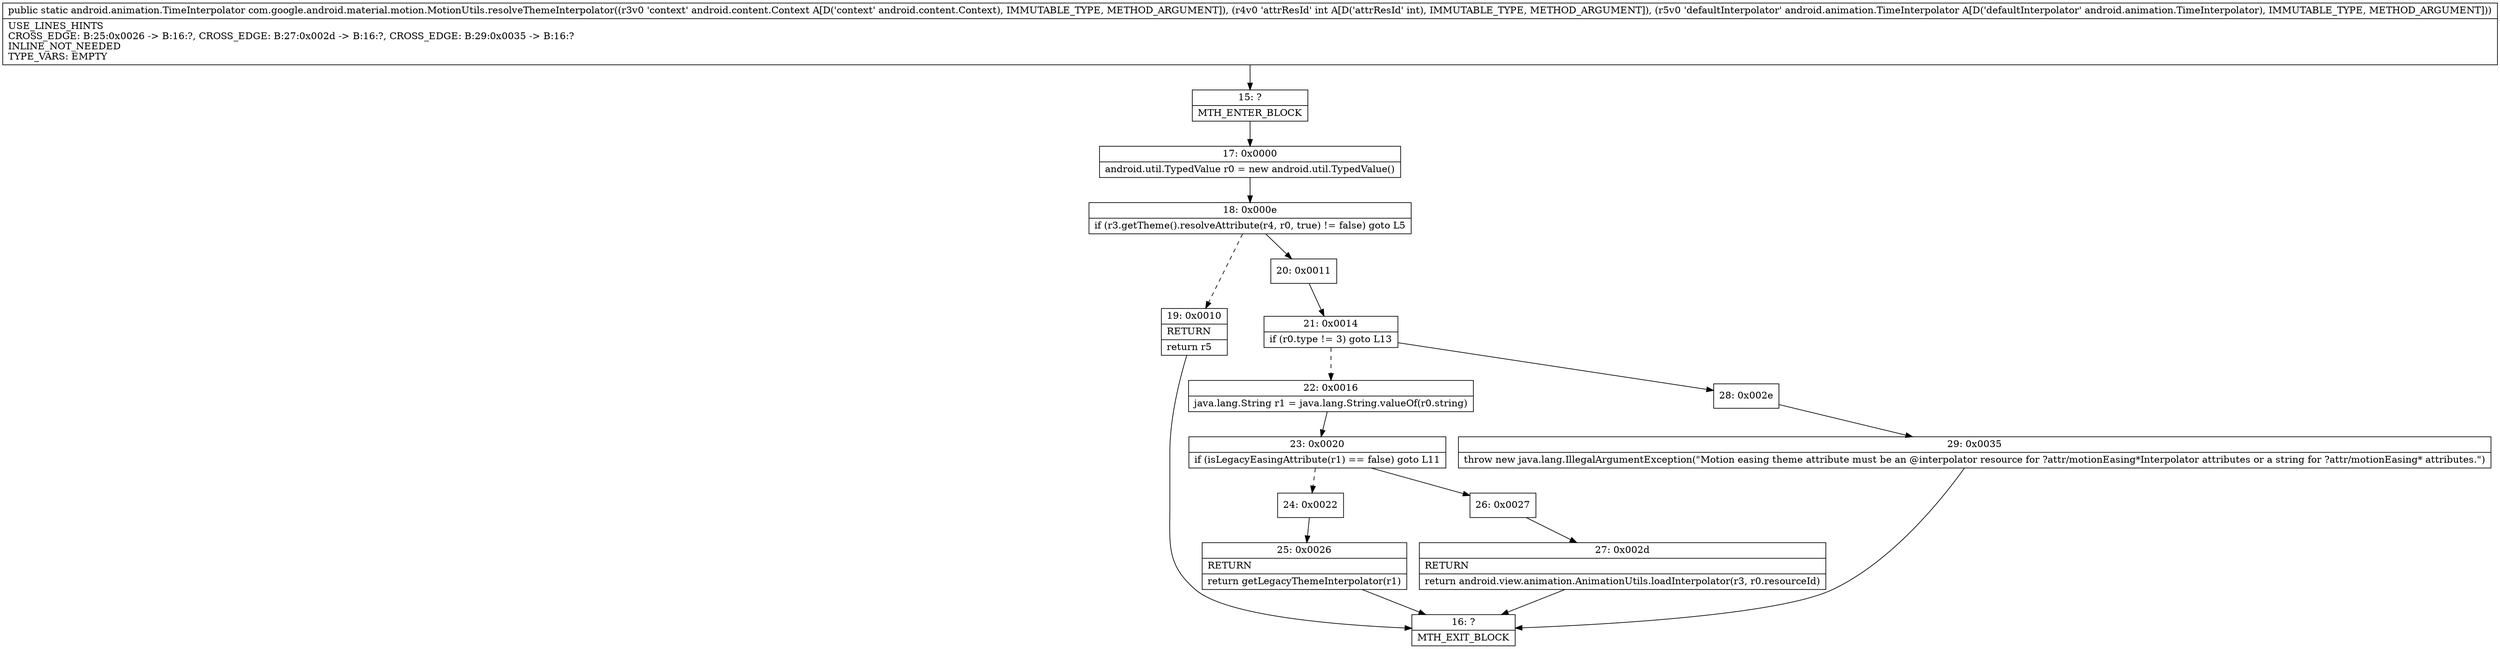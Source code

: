 digraph "CFG forcom.google.android.material.motion.MotionUtils.resolveThemeInterpolator(Landroid\/content\/Context;ILandroid\/animation\/TimeInterpolator;)Landroid\/animation\/TimeInterpolator;" {
Node_15 [shape=record,label="{15\:\ ?|MTH_ENTER_BLOCK\l}"];
Node_17 [shape=record,label="{17\:\ 0x0000|android.util.TypedValue r0 = new android.util.TypedValue()\l}"];
Node_18 [shape=record,label="{18\:\ 0x000e|if (r3.getTheme().resolveAttribute(r4, r0, true) != false) goto L5\l}"];
Node_19 [shape=record,label="{19\:\ 0x0010|RETURN\l|return r5\l}"];
Node_16 [shape=record,label="{16\:\ ?|MTH_EXIT_BLOCK\l}"];
Node_20 [shape=record,label="{20\:\ 0x0011}"];
Node_21 [shape=record,label="{21\:\ 0x0014|if (r0.type != 3) goto L13\l}"];
Node_22 [shape=record,label="{22\:\ 0x0016|java.lang.String r1 = java.lang.String.valueOf(r0.string)\l}"];
Node_23 [shape=record,label="{23\:\ 0x0020|if (isLegacyEasingAttribute(r1) == false) goto L11\l}"];
Node_24 [shape=record,label="{24\:\ 0x0022}"];
Node_25 [shape=record,label="{25\:\ 0x0026|RETURN\l|return getLegacyThemeInterpolator(r1)\l}"];
Node_26 [shape=record,label="{26\:\ 0x0027}"];
Node_27 [shape=record,label="{27\:\ 0x002d|RETURN\l|return android.view.animation.AnimationUtils.loadInterpolator(r3, r0.resourceId)\l}"];
Node_28 [shape=record,label="{28\:\ 0x002e}"];
Node_29 [shape=record,label="{29\:\ 0x0035|throw new java.lang.IllegalArgumentException(\"Motion easing theme attribute must be an @interpolator resource for ?attr\/motionEasing*Interpolator attributes or a string for ?attr\/motionEasing* attributes.\")\l}"];
MethodNode[shape=record,label="{public static android.animation.TimeInterpolator com.google.android.material.motion.MotionUtils.resolveThemeInterpolator((r3v0 'context' android.content.Context A[D('context' android.content.Context), IMMUTABLE_TYPE, METHOD_ARGUMENT]), (r4v0 'attrResId' int A[D('attrResId' int), IMMUTABLE_TYPE, METHOD_ARGUMENT]), (r5v0 'defaultInterpolator' android.animation.TimeInterpolator A[D('defaultInterpolator' android.animation.TimeInterpolator), IMMUTABLE_TYPE, METHOD_ARGUMENT]))  | USE_LINES_HINTS\lCROSS_EDGE: B:25:0x0026 \-\> B:16:?, CROSS_EDGE: B:27:0x002d \-\> B:16:?, CROSS_EDGE: B:29:0x0035 \-\> B:16:?\lINLINE_NOT_NEEDED\lTYPE_VARS: EMPTY\l}"];
MethodNode -> Node_15;Node_15 -> Node_17;
Node_17 -> Node_18;
Node_18 -> Node_19[style=dashed];
Node_18 -> Node_20;
Node_19 -> Node_16;
Node_20 -> Node_21;
Node_21 -> Node_22[style=dashed];
Node_21 -> Node_28;
Node_22 -> Node_23;
Node_23 -> Node_24[style=dashed];
Node_23 -> Node_26;
Node_24 -> Node_25;
Node_25 -> Node_16;
Node_26 -> Node_27;
Node_27 -> Node_16;
Node_28 -> Node_29;
Node_29 -> Node_16;
}

